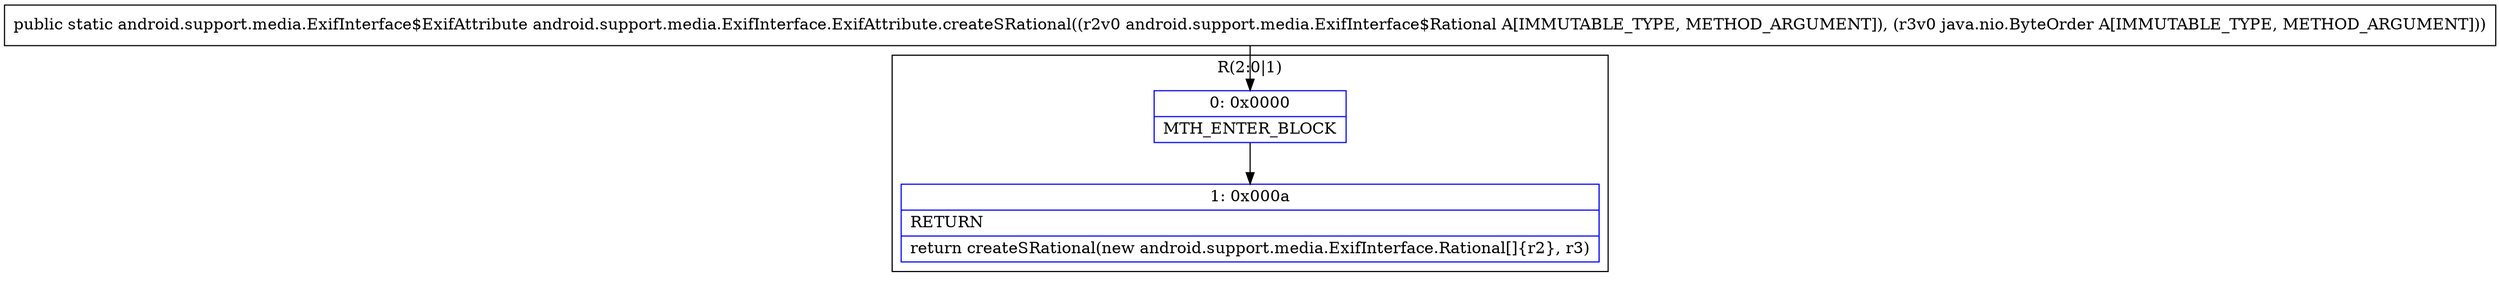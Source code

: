 digraph "CFG forandroid.support.media.ExifInterface.ExifAttribute.createSRational(Landroid\/support\/media\/ExifInterface$Rational;Ljava\/nio\/ByteOrder;)Landroid\/support\/media\/ExifInterface$ExifAttribute;" {
subgraph cluster_Region_1917784250 {
label = "R(2:0|1)";
node [shape=record,color=blue];
Node_0 [shape=record,label="{0\:\ 0x0000|MTH_ENTER_BLOCK\l}"];
Node_1 [shape=record,label="{1\:\ 0x000a|RETURN\l|return createSRational(new android.support.media.ExifInterface.Rational[]\{r2\}, r3)\l}"];
}
MethodNode[shape=record,label="{public static android.support.media.ExifInterface$ExifAttribute android.support.media.ExifInterface.ExifAttribute.createSRational((r2v0 android.support.media.ExifInterface$Rational A[IMMUTABLE_TYPE, METHOD_ARGUMENT]), (r3v0 java.nio.ByteOrder A[IMMUTABLE_TYPE, METHOD_ARGUMENT])) }"];
MethodNode -> Node_0;
Node_0 -> Node_1;
}

